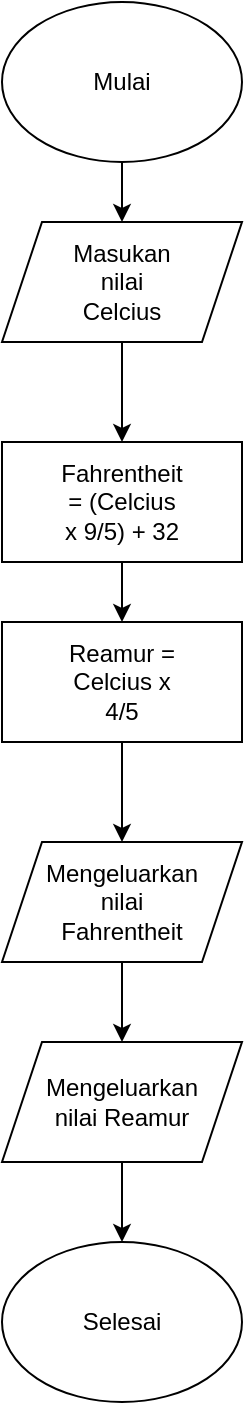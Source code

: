 <mxfile version="24.7.16">
  <diagram name="Halaman-1" id="oKbfOll5b84YNYExeYap">
    <mxGraphModel dx="894" dy="425" grid="1" gridSize="10" guides="1" tooltips="1" connect="1" arrows="1" fold="1" page="1" pageScale="1" pageWidth="827" pageHeight="1169" math="0" shadow="0">
      <root>
        <mxCell id="0" />
        <mxCell id="1" parent="0" />
        <mxCell id="3qrNGIHSP-mbPtS7HRhv-3" style="edgeStyle=orthogonalEdgeStyle;rounded=0;orthogonalLoop=1;jettySize=auto;html=1;" edge="1" parent="1" source="3qrNGIHSP-mbPtS7HRhv-1">
          <mxGeometry relative="1" as="geometry">
            <mxPoint x="400" y="110" as="targetPoint" />
          </mxGeometry>
        </mxCell>
        <mxCell id="3qrNGIHSP-mbPtS7HRhv-1" value="" style="ellipse;whiteSpace=wrap;html=1;" vertex="1" parent="1">
          <mxGeometry x="340" width="120" height="80" as="geometry" />
        </mxCell>
        <mxCell id="3qrNGIHSP-mbPtS7HRhv-2" value="Mulai" style="text;html=1;align=center;verticalAlign=middle;whiteSpace=wrap;rounded=0;" vertex="1" parent="1">
          <mxGeometry x="370" y="25" width="60" height="30" as="geometry" />
        </mxCell>
        <mxCell id="3qrNGIHSP-mbPtS7HRhv-7" style="edgeStyle=orthogonalEdgeStyle;rounded=0;orthogonalLoop=1;jettySize=auto;html=1;entryX=0.5;entryY=0;entryDx=0;entryDy=0;" edge="1" parent="1" source="3qrNGIHSP-mbPtS7HRhv-4" target="3qrNGIHSP-mbPtS7HRhv-6">
          <mxGeometry relative="1" as="geometry" />
        </mxCell>
        <mxCell id="3qrNGIHSP-mbPtS7HRhv-4" value="" style="shape=parallelogram;perimeter=parallelogramPerimeter;whiteSpace=wrap;html=1;fixedSize=1;" vertex="1" parent="1">
          <mxGeometry x="340" y="110" width="120" height="60" as="geometry" />
        </mxCell>
        <mxCell id="3qrNGIHSP-mbPtS7HRhv-5" value="Masukan nilai Celcius" style="text;html=1;align=center;verticalAlign=middle;whiteSpace=wrap;rounded=0;" vertex="1" parent="1">
          <mxGeometry x="370" y="125" width="60" height="30" as="geometry" />
        </mxCell>
        <mxCell id="3qrNGIHSP-mbPtS7HRhv-9" value="" style="group" vertex="1" connectable="0" parent="1">
          <mxGeometry x="340" y="220" width="120" height="60" as="geometry" />
        </mxCell>
        <mxCell id="3qrNGIHSP-mbPtS7HRhv-13" style="edgeStyle=orthogonalEdgeStyle;rounded=0;orthogonalLoop=1;jettySize=auto;html=1;" edge="1" parent="3qrNGIHSP-mbPtS7HRhv-9" source="3qrNGIHSP-mbPtS7HRhv-6">
          <mxGeometry relative="1" as="geometry">
            <mxPoint x="60" y="90" as="targetPoint" />
          </mxGeometry>
        </mxCell>
        <mxCell id="3qrNGIHSP-mbPtS7HRhv-6" value="" style="rounded=0;whiteSpace=wrap;html=1;" vertex="1" parent="3qrNGIHSP-mbPtS7HRhv-9">
          <mxGeometry width="120" height="60" as="geometry" />
        </mxCell>
        <mxCell id="3qrNGIHSP-mbPtS7HRhv-8" value="Fahrentheit = (Celcius x 9/5) + 32" style="text;html=1;align=center;verticalAlign=middle;whiteSpace=wrap;rounded=0;" vertex="1" parent="3qrNGIHSP-mbPtS7HRhv-9">
          <mxGeometry x="30" y="15" width="60" height="30" as="geometry" />
        </mxCell>
        <mxCell id="3qrNGIHSP-mbPtS7HRhv-10" value="" style="group" vertex="1" connectable="0" parent="1">
          <mxGeometry x="340" y="310" width="120" height="60" as="geometry" />
        </mxCell>
        <mxCell id="3qrNGIHSP-mbPtS7HRhv-11" value="" style="rounded=0;whiteSpace=wrap;html=1;" vertex="1" parent="3qrNGIHSP-mbPtS7HRhv-10">
          <mxGeometry width="120" height="60" as="geometry" />
        </mxCell>
        <mxCell id="3qrNGIHSP-mbPtS7HRhv-12" value="Reamur = Celcius x 4/5" style="text;html=1;align=center;verticalAlign=middle;whiteSpace=wrap;rounded=0;" vertex="1" parent="3qrNGIHSP-mbPtS7HRhv-10">
          <mxGeometry x="30" y="15" width="60" height="30" as="geometry" />
        </mxCell>
        <mxCell id="3qrNGIHSP-mbPtS7HRhv-15" style="edgeStyle=orthogonalEdgeStyle;rounded=0;orthogonalLoop=1;jettySize=auto;html=1;entryX=0.5;entryY=0;entryDx=0;entryDy=0;" edge="1" parent="1" source="3qrNGIHSP-mbPtS7HRhv-11" target="3qrNGIHSP-mbPtS7HRhv-14">
          <mxGeometry relative="1" as="geometry" />
        </mxCell>
        <mxCell id="3qrNGIHSP-mbPtS7HRhv-17" value="" style="group" vertex="1" connectable="0" parent="1">
          <mxGeometry x="340" y="420" width="120" height="60" as="geometry" />
        </mxCell>
        <mxCell id="3qrNGIHSP-mbPtS7HRhv-14" value="" style="shape=parallelogram;perimeter=parallelogramPerimeter;whiteSpace=wrap;html=1;fixedSize=1;" vertex="1" parent="3qrNGIHSP-mbPtS7HRhv-17">
          <mxGeometry width="120" height="60" as="geometry" />
        </mxCell>
        <mxCell id="3qrNGIHSP-mbPtS7HRhv-16" value="Mengeluarkan nilai Fahrentheit" style="text;html=1;align=center;verticalAlign=middle;whiteSpace=wrap;rounded=0;" vertex="1" parent="3qrNGIHSP-mbPtS7HRhv-17">
          <mxGeometry x="30" y="15" width="60" height="30" as="geometry" />
        </mxCell>
        <mxCell id="3qrNGIHSP-mbPtS7HRhv-19" value="" style="group" vertex="1" connectable="0" parent="1">
          <mxGeometry x="340" y="520" width="120" height="60" as="geometry" />
        </mxCell>
        <mxCell id="3qrNGIHSP-mbPtS7HRhv-20" value="" style="shape=parallelogram;perimeter=parallelogramPerimeter;whiteSpace=wrap;html=1;fixedSize=1;" vertex="1" parent="3qrNGIHSP-mbPtS7HRhv-19">
          <mxGeometry width="120" height="60" as="geometry" />
        </mxCell>
        <mxCell id="3qrNGIHSP-mbPtS7HRhv-21" value="Mengeluarkan nilai Reamur" style="text;html=1;align=center;verticalAlign=middle;whiteSpace=wrap;rounded=0;" vertex="1" parent="3qrNGIHSP-mbPtS7HRhv-19">
          <mxGeometry x="30" y="15" width="60" height="30" as="geometry" />
        </mxCell>
        <mxCell id="3qrNGIHSP-mbPtS7HRhv-24" style="edgeStyle=orthogonalEdgeStyle;rounded=0;orthogonalLoop=1;jettySize=auto;html=1;" edge="1" parent="1" source="3qrNGIHSP-mbPtS7HRhv-14" target="3qrNGIHSP-mbPtS7HRhv-20">
          <mxGeometry relative="1" as="geometry" />
        </mxCell>
        <mxCell id="3qrNGIHSP-mbPtS7HRhv-27" value="" style="ellipse;whiteSpace=wrap;html=1;" vertex="1" parent="1">
          <mxGeometry x="340" y="620" width="120" height="80" as="geometry" />
        </mxCell>
        <mxCell id="3qrNGIHSP-mbPtS7HRhv-28" value="Selesai" style="text;html=1;align=center;verticalAlign=middle;whiteSpace=wrap;rounded=0;" vertex="1" parent="1">
          <mxGeometry x="370" y="645" width="60" height="30" as="geometry" />
        </mxCell>
        <mxCell id="3qrNGIHSP-mbPtS7HRhv-29" style="edgeStyle=orthogonalEdgeStyle;rounded=0;orthogonalLoop=1;jettySize=auto;html=1;entryX=0.5;entryY=0;entryDx=0;entryDy=0;" edge="1" parent="1" source="3qrNGIHSP-mbPtS7HRhv-20" target="3qrNGIHSP-mbPtS7HRhv-27">
          <mxGeometry relative="1" as="geometry" />
        </mxCell>
      </root>
    </mxGraphModel>
  </diagram>
</mxfile>
